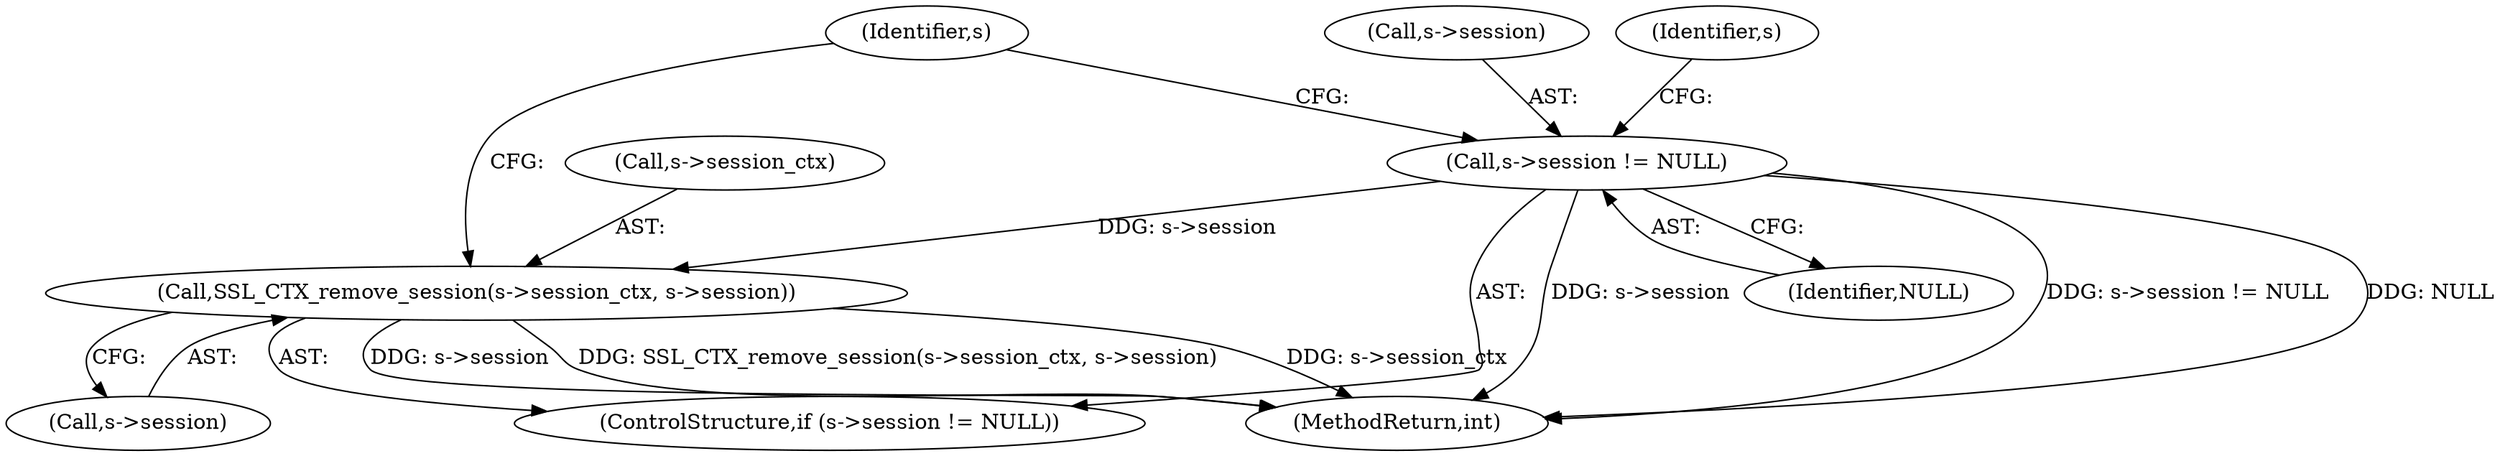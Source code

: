digraph "0_openssl_e9bbefbf0f24c57645e7ad6a5a71ae649d18ac8e_1@API" {
"1000143" [label="(Call,SSL_CTX_remove_session(s->session_ctx, s->session))"];
"1000138" [label="(Call,s->session != NULL)"];
"1000138" [label="(Call,s->session != NULL)"];
"1000152" [label="(Identifier,s)"];
"1000145" [label="(Identifier,s)"];
"1000143" [label="(Call,SSL_CTX_remove_session(s->session_ctx, s->session))"];
"1000139" [label="(Call,s->session)"];
"1000144" [label="(Call,s->session_ctx)"];
"1000175" [label="(MethodReturn,int)"];
"1000142" [label="(Identifier,NULL)"];
"1000147" [label="(Call,s->session)"];
"1000137" [label="(ControlStructure,if (s->session != NULL))"];
"1000143" -> "1000137"  [label="AST: "];
"1000143" -> "1000147"  [label="CFG: "];
"1000144" -> "1000143"  [label="AST: "];
"1000147" -> "1000143"  [label="AST: "];
"1000152" -> "1000143"  [label="CFG: "];
"1000143" -> "1000175"  [label="DDG: s->session_ctx"];
"1000143" -> "1000175"  [label="DDG: s->session"];
"1000143" -> "1000175"  [label="DDG: SSL_CTX_remove_session(s->session_ctx, s->session)"];
"1000138" -> "1000143"  [label="DDG: s->session"];
"1000138" -> "1000137"  [label="AST: "];
"1000138" -> "1000142"  [label="CFG: "];
"1000139" -> "1000138"  [label="AST: "];
"1000142" -> "1000138"  [label="AST: "];
"1000145" -> "1000138"  [label="CFG: "];
"1000152" -> "1000138"  [label="CFG: "];
"1000138" -> "1000175"  [label="DDG: NULL"];
"1000138" -> "1000175"  [label="DDG: s->session"];
"1000138" -> "1000175"  [label="DDG: s->session != NULL"];
}
